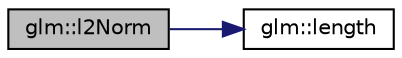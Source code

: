 digraph "glm::l2Norm"
{
 // LATEX_PDF_SIZE
  edge [fontname="Helvetica",fontsize="10",labelfontname="Helvetica",labelfontsize="10"];
  node [fontname="Helvetica",fontsize="10",shape=record];
  rankdir="LR";
  Node1 [label="glm::l2Norm",height=0.2,width=0.4,color="black", fillcolor="grey75", style="filled", fontcolor="black",tooltip=" "];
  Node1 -> Node2 [color="midnightblue",fontsize="10",style="solid",fontname="Helvetica"];
  Node2 [label="glm::length",height=0.2,width=0.4,color="black", fillcolor="white", style="filled",URL="$group__core__func__geometric.html#ga18d45e3d4c7705e67ccfabd99e521604",tooltip=" "];
}
